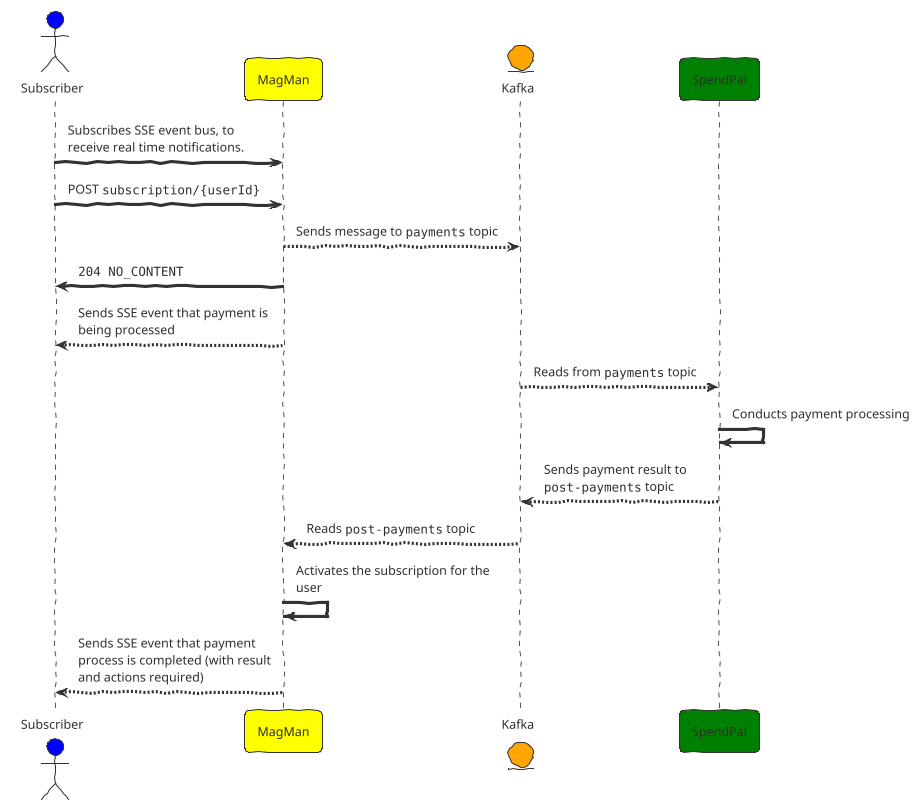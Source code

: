 @startuml
!theme sketchy-outline
skinparam maxMessageSize 200
skinparam backgroundColor #White


actor Subscriber as Sub #Blue
participant MagMan as MM #Yellow
entity Kafka as K #Orange
participant SpendPal as SP #Green

Sub -> MM: Subscribes SSE event bus, to receive real time notifications.
Sub -> MM: POST ""subscription/{userId}""
MM --> K: Sends message to ""payments"" topic
MM -> Sub: ""204 NO_CONTENT""
MM --> Sub: Sends SSE event that payment is being processed
K --> SP: Reads from ""payments"" topic
SP -> SP: Conducts payment processing
SP --> K: Sends payment result to ""post-payments"" topic
K --> MM: Reads ""post-payments"" topic
MM -> MM: Activates the subscription for the user
MM --> Sub: Sends SSE event that payment process is completed (with result and actions required)

@enduml